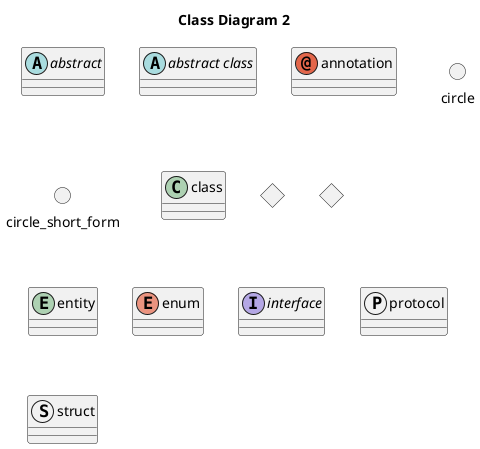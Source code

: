 @startuml

!if %variable_exists("$THEME")
title Class Diagram 2- $THEME theme
!else
title Class Diagram 2
!endif

abstract        abstract
abstract class  "abstract class"
annotation      annotation
circle          circle
()              circle_short_form
class           class
diamond         diamond
<>              diamond_short_form
entity          entity
enum            enum
'exception       exception
interface       interface
protocol        protocol
struct          struct
@enduml
